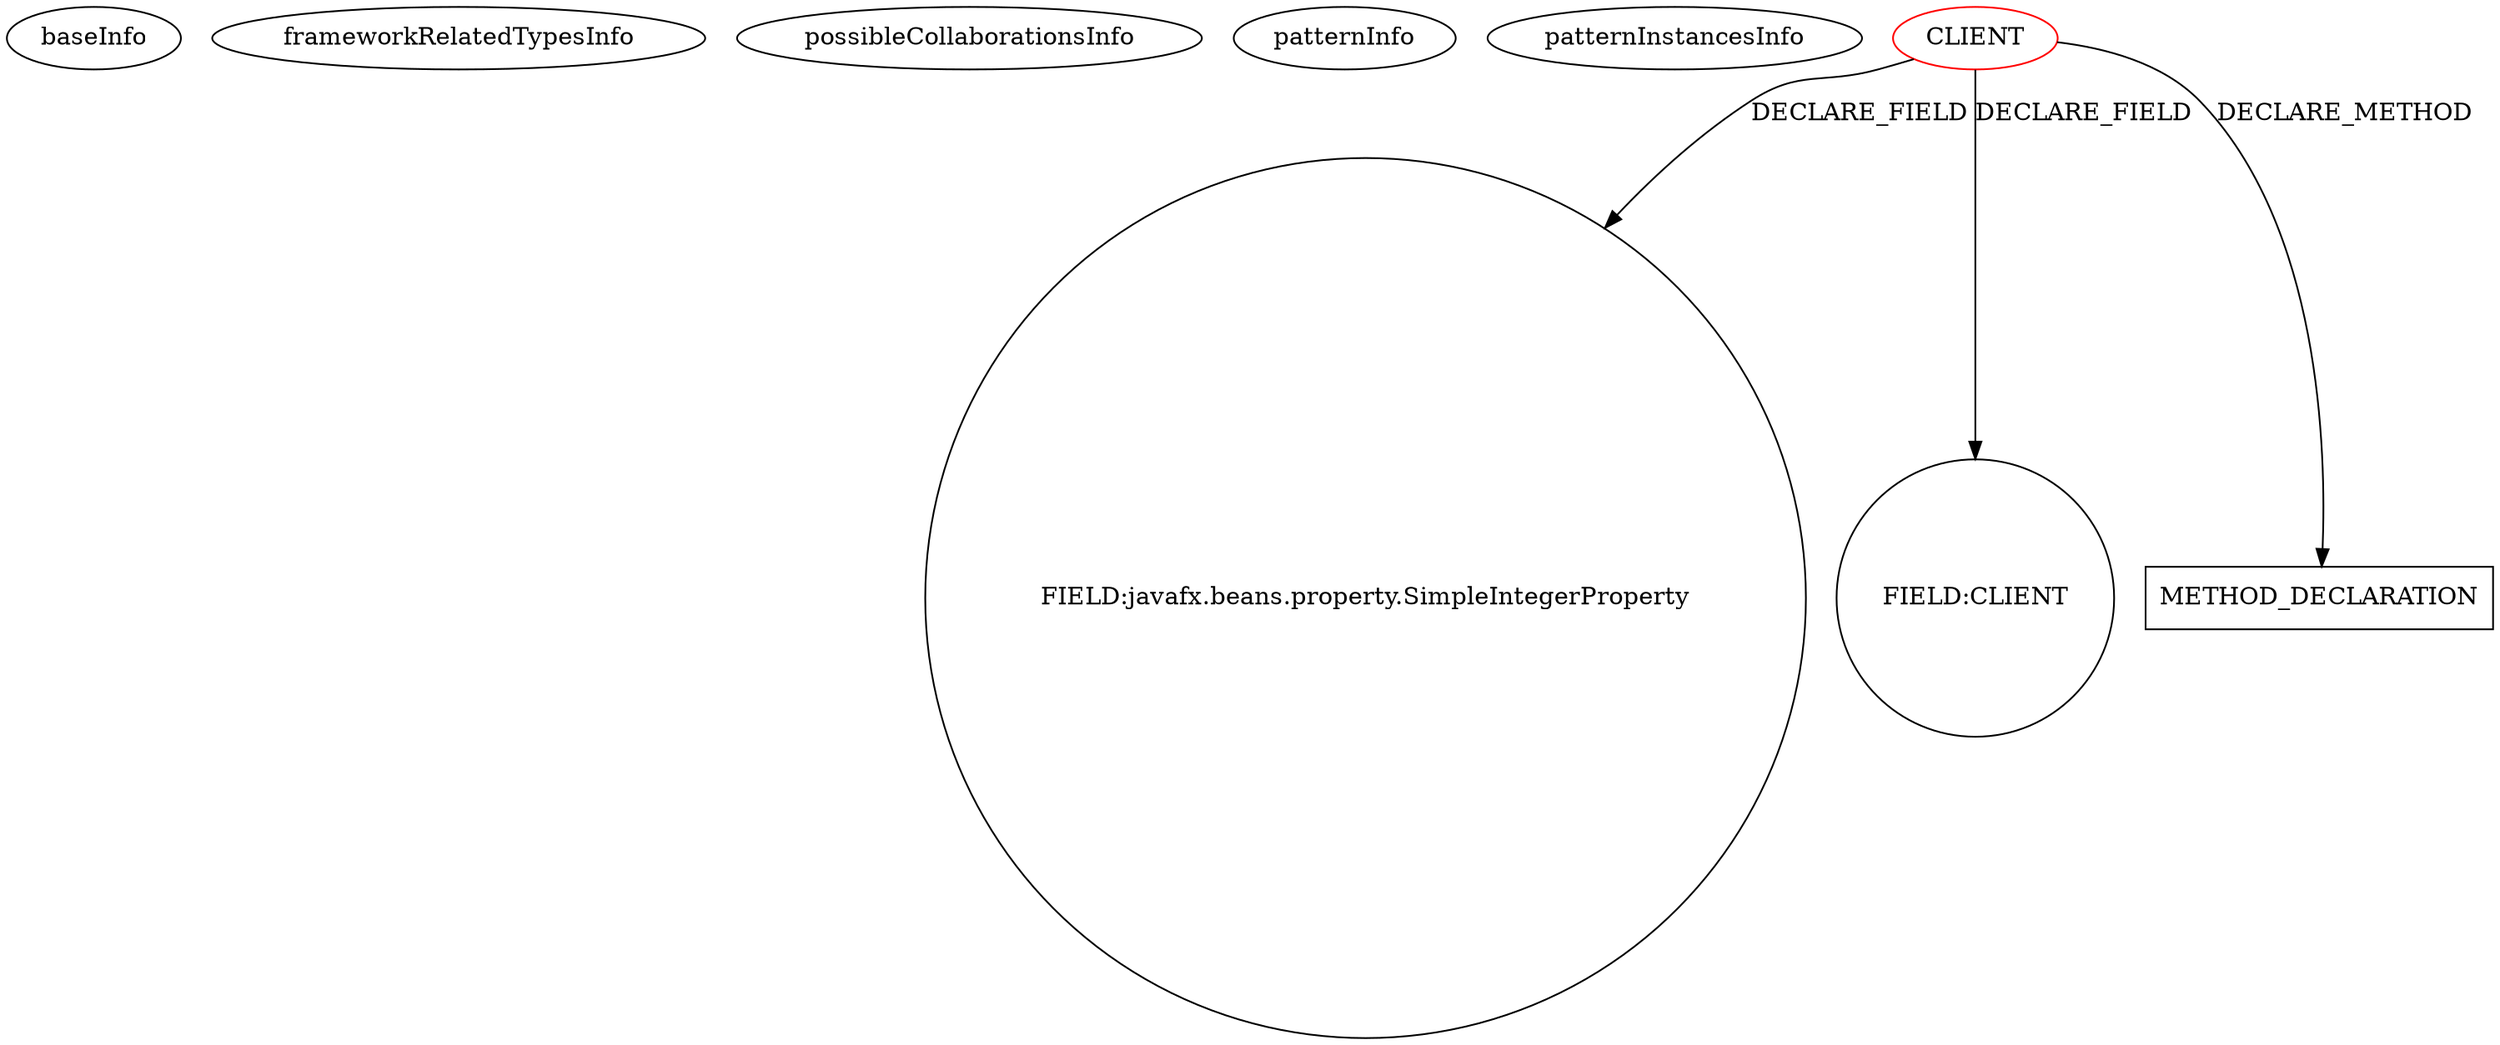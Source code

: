digraph {
baseInfo[graphId=2270,category="pattern",isAnonymous=false,possibleRelation=false]
frameworkRelatedTypesInfo[]
possibleCollaborationsInfo[]
patternInfo[frequency=2.0,patternRootClient=0]
patternInstancesInfo[0="UrsKR-fxcalendar~/UrsKR-fxcalendar/fxcalendar-master/src/main/java/com/sai/javafx/calendar/TopPane.java~TopPane~1530",1="UrsKR-fxcalendar~/UrsKR-fxcalendar/fxcalendar-master/src/main/java/com/sai/javafx/calendar/FXCalendar.java~FXCalendar~1522"]
9[label="FIELD:javafx.beans.property.SimpleIntegerProperty",vertexType="FIELD_DECLARATION",isFrameworkType=false,shape=circle]
0[label="CLIENT",vertexType="ROOT_CLIENT_CLASS_DECLARATION",isFrameworkType=false,color=red]
4[label="FIELD:CLIENT",vertexType="FIELD_DECLARATION",isFrameworkType=false,shape=circle]
62[label="METHOD_DECLARATION",vertexType="CLIENT_METHOD_DECLARATION",isFrameworkType=false,shape=box]
0->62[label="DECLARE_METHOD"]
0->9[label="DECLARE_FIELD"]
0->4[label="DECLARE_FIELD"]
}
